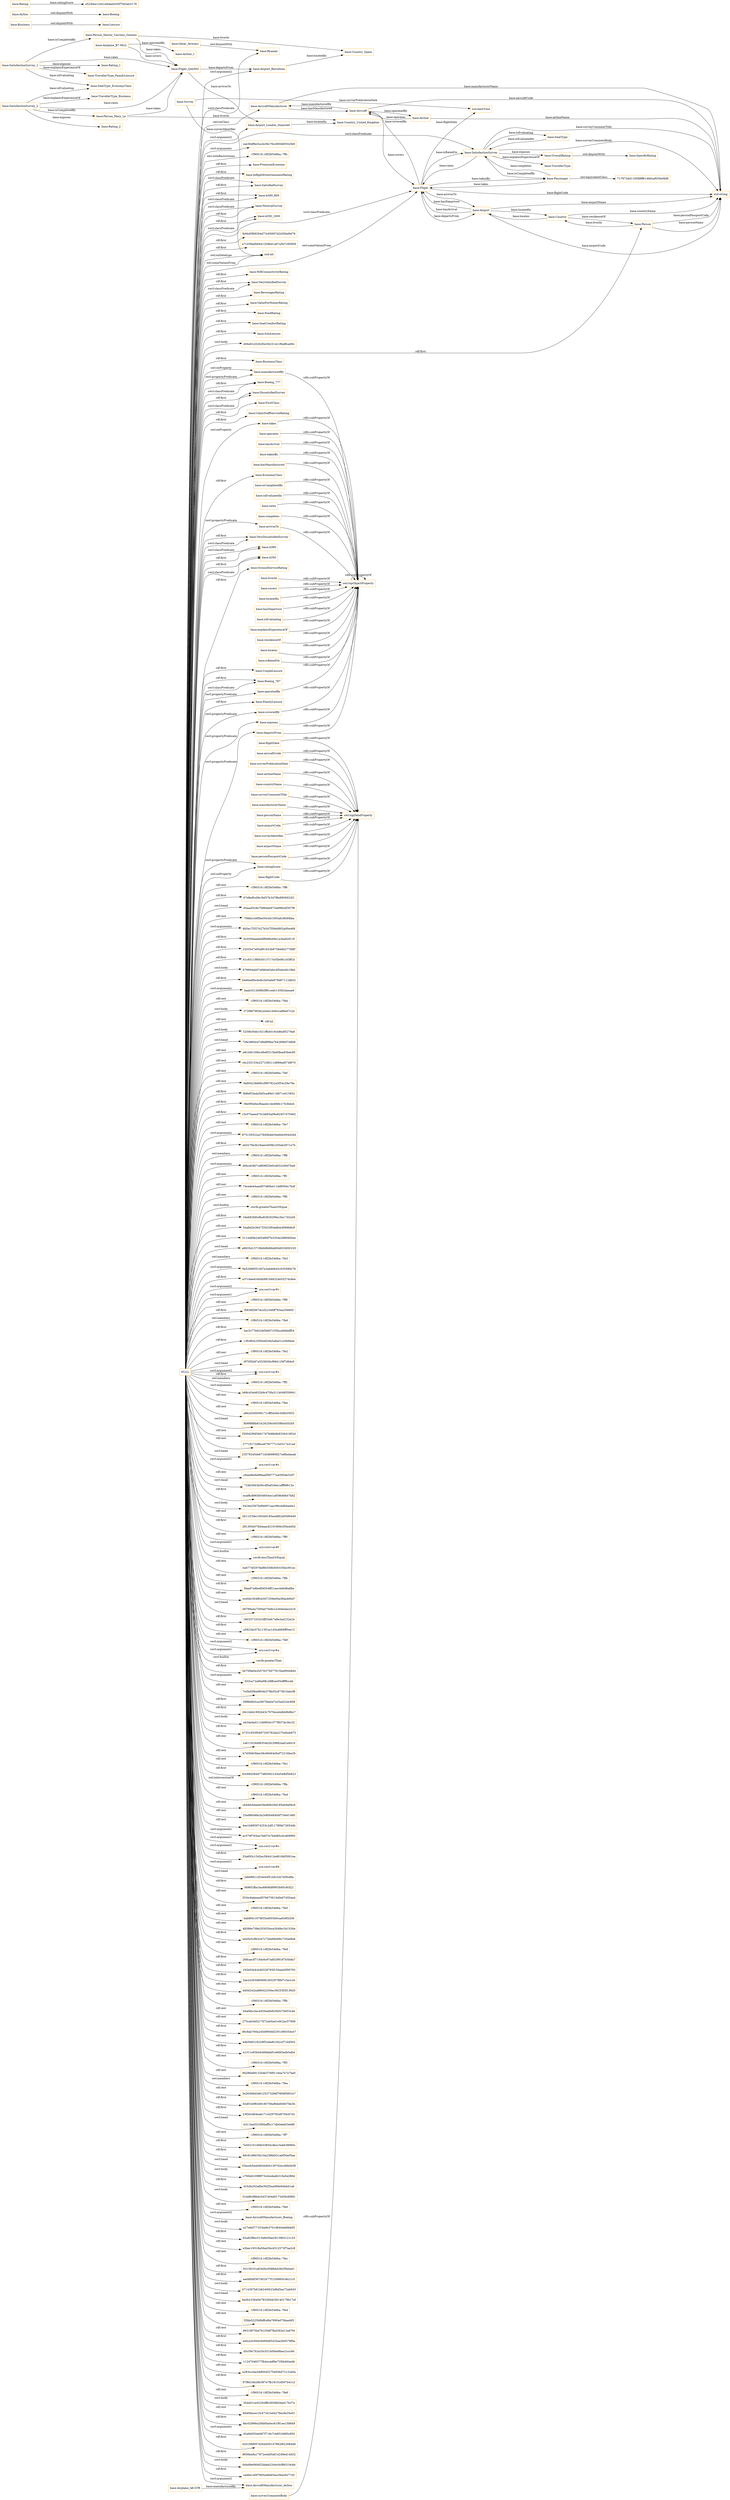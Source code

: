 digraph ar2dtool_diagram { 
rankdir=LR;
size="1501"
node [shape = rectangle, color="orange"]; "base:PremiumEconomy" "base:OverallRating" "base:Business" "base:InflightEntertainmentRating" "base:SatisfiedSurvey" "base:A380_800" "base:NeutralSurvey" "base:Airline" "base:A350_1000" "base:AircraftManufacturer" "base:Aircraft" "base:WifiConnectivityRating" "base:Qatar_Airways" "base:VerySatisfiedSurvey" "base:BeveragesRating" "base:ValueForMoneyRating" "717872dd118588ff6148dcaf030e0b9f" "base:FoodRating" "base:SeatComfortRating" "base:Flight" "base:SoloLeisure" "base:Ryanair" "base:SpecificRating" "base:BusinessClass" "base:Boeing_777" "base:Airbus" "base:DissatisfiedSurvey" "base:FirstClass" "base:SatisfactionSurvey" "base:Survey" "base:Person" "base:TravellerType" "base:Rating" "base:CabinStaffServiceRating" "base:SeatType" "base:EconomyClass" "base:Country" "base:Airport" "base:Passenger" "base:VeryDissatisfiedSurvey" "base:Boeing" "base:A380" "base:A350" "base:Leisure" "base:GroundServiceRating" "base:CoupleLeisure" "base:Boeing_787" "base:FamilyLeisure" ; /*classes style*/
	"base:Airplane_B7-MLG" -> "base:Airline_1" [ label = "base:operatedBy" ];
	"base:Airplane_B7-MLG" -> "base:Flight_QA4563" [ label = "base:covers" ];
	"base:flightCode" -> "owl:topDataProperty" [ label = "rdfs:subPropertyOf" ];
	"base:operates" -> "owl:topObjectProperty" [ label = "rdfs:subPropertyOf" ];
	"base:Airbus" -> "base:Boeing" [ label = "owl:disjointWith" ];
	"base:SatisfactionSurvey_1" -> "base:Person_Nestor_Carreno_Gimeno" [ label = "base:isCompletedBy" ];
	"base:SatisfactionSurvey_1" -> "base:Flight_QA4563" [ label = "base:rates" ];
	"base:SatisfactionSurvey_1" -> "base:SeatType_EconomyClass" [ label = "base:isEvaluating" ];
	"base:SatisfactionSurvey_1" -> "base:Rating_1" [ label = "base:exposes" ];
	"base:SatisfactionSurvey_1" -> "base:TravellerType_FamilyLeisure" [ label = "base:explainsExperienceOf" ];
	"base:surveyCommentBody" -> "owl:topDataProperty" [ label = "rdfs:subPropertyOf" ];
	"base:flightDate" -> "owl:topDataProperty" [ label = "rdfs:subPropertyOf" ];
	"base:operatedBy" -> "owl:topObjectProperty" [ label = "rdfs:subPropertyOf" ];
	"base:Passenger" -> "717872dd118588ff6148dcaf030e0b9f" [ label = "owl:equivalentClass" ];
	"base:hasArrival" -> "owl:topObjectProperty" [ label = "rdfs:subPropertyOf" ];
	"base:takenBy" -> "owl:topObjectProperty" [ label = "rdfs:subPropertyOf" ];
	"base:hasManufactured" -> "owl:topObjectProperty" [ label = "rdfs:subPropertyOf" ];
	"base:ratingScore" -> "owl:topDataProperty" [ label = "rdfs:subPropertyOf" ];
	"base:aircraftCode" -> "owl:topDataProperty" [ label = "rdfs:subPropertyOf" ];
	"base:isCompletedBy" -> "owl:topObjectProperty" [ label = "rdfs:subPropertyOf" ];
	"base:isEvaluatedIn" -> "owl:topObjectProperty" [ label = "rdfs:subPropertyOf" ];
	"base:Qatar_Airways" -> "base:Ryanair" [ label = "owl:disjointWith" ];
	"base:Flight_QA4563" -> "base:Airport_Barcelona" [ label = "base:departsFrom" ];
	"base:Flight_QA4563" -> "base:Airport_London_Stansted" [ label = "base:arrivesTo" ];
	"base:coveredBy" -> "owl:topObjectProperty" [ label = "rdfs:subPropertyOf" ];
	"base:rates" -> "owl:topObjectProperty" [ label = "rdfs:subPropertyOf" ];
	"base:Person_Nestor_Carreno_Gimeno" -> "base:Flight_QA4563" [ label = "base:takes" ];
	"base:Person_Nestor_Carreno_Gimeno" -> "base:Country_Spain" [ label = "base:livesIn" ];
	"base:Airport_London_Stansted" -> "base:Country_United_Kingdom" [ label = "base:locatedIn" ];
	"base:completes" -> "owl:topObjectProperty" [ label = "rdfs:subPropertyOf" ];
	"base:surveyPublicationDate" -> "owl:topDataProperty" [ label = "rdfs:subPropertyOf" ];
	"base:airlineName" -> "owl:topDataProperty" [ label = "rdfs:subPropertyOf" ];
	"base:livesIn" -> "owl:topObjectProperty" [ label = "rdfs:subPropertyOf" ];
	"base:covers" -> "owl:topObjectProperty" [ label = "rdfs:subPropertyOf" ];
	"NULL" -> "758bb1e0f0be50cd41093afc460f4faa" [ label = "rdf:rest" ];
	"NULL" -> "base:exposes" [ label = "swrl:propertyPredicate" ];
	"NULL" -> "4b5ac7f357e27b547f394d902a00a466" [ label = "swrl:arguments" ];
	"NULL" -> "0c3558aaebe8f9bf6e49e1a3ea92813f" [ label = "rdf:first" ];
	"NULL" -> "base:A350" [ label = "rdf:first" ];
	"NULL" -> "2203547a95af81823b8758ddb277fd9f" [ label = "rdf:first" ];
	"NULL" -> "base:CoupleLeisure" [ label = "rdf:first" ];
	"NULL" -> "61c9311f80b5013717e55b08c163ff1b" [ label = "rdf:first" ];
	"NULL" -> "679904ab97afd6de5abc4f5de44b19bb" [ label = "swrl:body" ];
	"NULL" -> "b4e6ad6bcbe6c2b0ade878d67112db52" [ label = "rdf:first" ];
	"NULL" -> "3aab331269fb0ff41eefc14582daeae6" [ label = "swrl:arguments" ];
	"NULL" -> "-1f90516:18f2fe5466a:-7feb" [ label = "rdf:rest" ];
	"NULL" -> "base:departsFrom" [ label = "swrl:propertyPredicate" ];
	"NULL" -> "base:Flight" [ label = "swrl:classPredicate" ];
	"NULL" -> "base:ratingScore" [ label = "owl:onProperty" ];
	"NULL" -> "372f8879f2fa2e5eb16d0cca88e67c2d" [ label = "swrl:body" ];
	"NULL" -> "base:manufacturedBy" [ label = "owl:onProperty" ];
	"NULL" -> "base:Boeing_777" [ label = "rdf:first" ];
	"NULL" -> "rdf:nil" [ label = "rdf:rest" ];
	"NULL" -> "base:EconomyClass" [ label = "rdf:first" ];
	"NULL" -> "5259b50eb1621ffb4019cb8bdf5279a6" [ label = "swrl:body" ];
	"NULL" -> "73fe3860e47d8d8f96a7b4289b97d8b8" [ label = "swrl:head" ];
	"NULL" -> "a9c346109bc48ef0315bd08ae93bdc95" [ label = "rdf:rest" ];
	"NULL" -> "base:takes" [ label = "owl:onProperty" ];
	"NULL" -> "cbc235153e227108211d989ad074f670" [ label = "rdf:rest" ];
	"NULL" -> "-1f90516:18f2fe5466a:-7fef" [ label = "rdf:rest" ];
	"NULL" -> "base:A380" [ label = "swrl:classPredicate" ];
	"NULL" -> "0a90423b86fccf997822a5f54c39e78a" [ label = "rdf:rest" ];
	"NULL" -> "fb8bf53eda5bf3ce89d118871e015952" [ label = "rdf:first" ];
	"NULL" -> "36e9f5e6ecfbaa4e14e4f48c17b3bbcb" [ label = "rdf:first" ];
	"NULL" -> "c3c07baea47d1bb63a06a82457470462" [ label = "rdf:first" ];
	"NULL" -> "-1f90516:18f2fe5466a:-7fe7" [ label = "rdf:rest" ];
	"NULL" -> "875159322a27840bddc5ee6dc004426d" [ label = "swrl:arguments" ];
	"NULL" -> "base:A380" [ label = "rdf:first" ];
	"NULL" -> "ed3279a3b16aee3d5fbc250ab2871a7b" [ label = "rdf:first" ];
	"NULL" -> "-1f90516:18f2fe5466a:-7ff8" [ label = "owl:members" ];
	"NULL" -> "d0bcdc9d7cd808f25b0cd632c00d7be6" [ label = "swrl:arguments" ];
	"NULL" -> "-1f90516:18f2fe5466a:-7ff1" [ label = "rdf:rest" ];
	"NULL" -> "base:FirstClass" [ label = "rdf:first" ];
	"NULL" -> "base:NeutralSurvey" [ label = "rdf:first" ];
	"NULL" -> "base:Airport_Barcelona" [ label = "swrl:argument2" ];
	"NULL" -> "base:Person" [ label = "rdf:first" ];
	"NULL" -> "74cede44aaef07d60b411dd8594c7b4f" [ label = "rdf:rest" ];
	"NULL" -> "base:A380_800" [ label = "swrl:classPredicate" ];
	"NULL" -> "-1f90516:18f2fe5466a:-7ff5" [ label = "rdf:rest" ];
	"NULL" -> "swrlb:greaterThanOrEqual" [ label = "swrl:builtin" ];
	"NULL" -> "16e682fd0cfbe83829299a18a17d2a50" [ label = "rdf:first" ];
	"NULL" -> "54a8d2b364735433f04afb4cf089b8c9" [ label = "rdf:rest" ];
	"NULL" -> "3114469e2465d90f7b3354e29809d5ee" [ label = "rdf:rest" ];
	"NULL" -> "base:AircraftManufacturer" [ label = "owl:onClass" ];
	"NULL" -> "a8935d13719b94fb88dd00d033850193" [ label = "swrl:head" ];
	"NULL" -> "base:SatisfiedSurvey" [ label = "rdf:first" ];
	"NULL" -> "-1f90516:18f2fe5466a:-7fe3" [ label = "owl:members" ];
	"NULL" -> "base:GroundServiceRating" [ label = "rdf:first" ];
	"NULL" -> "6b52689551fd7e2abdd642c035589c78" [ label = "swrl:arguments" ];
	"NULL" -> "base:A350" [ label = "swrl:classPredicate" ];
	"NULL" -> "a37c4eee54d4b981948324e5527dc8ee" [ label = "rdf:first" ];
	"NULL" -> "base:SeatComfortRating" [ label = "rdf:first" ];
	"NULL" -> "urn:swrl:var#r" [ label = "swrl:argument1" ];
	"NULL" -> "-1f90516:18f2fe5466a:-7ff9" [ label = "rdf:rest" ];
	"NULL" -> "xsd:int" [ label = "owl:onDatatype" ];
	"NULL" -> "base:NeutralSurvey" [ label = "swrl:classPredicate" ];
	"NULL" -> "base:Boeing_787" [ label = "rdf:first" ];
	"NULL" -> "f5838f2f67dccf22346ff783ea358805" [ label = "rdf:first" ];
	"NULL" -> "-1f90516:18f2fe5466a:-7fe6" [ label = "owl:members" ];
	"NULL" -> "3ac3c77b62cfe5b607c55bca94bbff54" [ label = "rdf:first" ];
	"NULL" -> "13fc9fcb33f5b4829a5a8a01cc0b9da4" [ label = "rdf:first" ];
	"NULL" -> "-1f90516:18f2fe5466a:-7fe2" [ label = "rdf:rest" ];
	"NULL" -> "base:VerySatisfiedSurvey" [ label = "swrl:classPredicate" ];
	"NULL" -> "0f70f2b87a553fd36cf994129f7d9dc9" [ label = "swrl:head" ];
	"NULL" -> "urn:swrl:var#x" [ label = "rdf:first" ];
	"NULL" -> "-1f90516:18f2fe5466a:-7ff2" [ label = "owl:members" ];
	"NULL" -> "b68c43eb652b9c470fa311b048559941" [ label = "swrl:arguments" ];
	"NULL" -> "-1f90516:18f2fe5466a:-7fee" [ label = "rdf:rest" ];
	"NULL" -> "a9e2d3d5006171cff0dcfdc3d8d35f32" [ label = "rdf:rest" ];
	"NULL" -> "fb99f8f8b81fc26259c0055f8d450265" [ label = "swrl:head" ];
	"NULL" -> "f300d29f456617d76d6b6b832641902d" [ label = "rdf:rest" ];
	"NULL" -> "27719172dfbce67f4777c1b0317a31ad" [ label = "rdf:rest" ];
	"NULL" -> "23579245eb671d3d6980827ed6a4aeab" [ label = "swrl:head" ];
	"NULL" -> "urn:swrl:var#s" [ label = "swrl:argument1" ];
	"NULL" -> "c6ead6e9e9fdaaf5f0777a4595de3297" [ label = "rdf:rest" ];
	"NULL" -> "base:SatisfactionSurvey" [ label = "swrl:classPredicate" ];
	"NULL" -> "724b3943b56c4f0af246a1efff6f612e" [ label = "swrl:head" ];
	"NULL" -> "ecaf8c8965854693ee1a95f6d6847b82" [ label = "rdf:first" ];
	"NULL" -> "0424e2597bdf4697caec98c4d84ae6e1" [ label = "swrl:body" ];
	"NULL" -> "base:DissatisfiedSurvey" [ label = "rdf:first" ];
	"NULL" -> "base:Flight" [ label = "owl:someValuesFrom" ];
	"NULL" -> "base:A380_800" [ label = "rdf:first" ];
	"NULL" -> "base:SoloLeisure" [ label = "rdf:first" ];
	"NULL" -> "2611f156e1003e9185ea4862d0589449" [ label = "rdf:rest" ];
	"NULL" -> "281393e576d4aae42191806cf30a4d5d" [ label = "rdf:first" ];
	"NULL" -> "-1f90516:18f2fe5466a:-7ff0" [ label = "rdf:rest" ];
	"NULL" -> "urn:swrl:var#f" [ label = "swrl:argument1" ];
	"NULL" -> "swrlb:lessThanOrEqual" [ label = "swrl:builtin" ];
	"NULL" -> "ba6774f2978af8b558b500335be391ec" [ label = "rdf:rest" ];
	"NULL" -> "-1f90516:18f2fe5466a:-7ff4" [ label = "rdf:rest" ];
	"NULL" -> "5faa97a8be8f4054ff21aec4e6d8a88a" [ label = "rdf:first" ];
	"NULL" -> "ece0dc364f6cb507259e00a38da466d7" [ label = "rdf:rest" ];
	"NULL" -> "49799a4a7500a070e6cc23d4edae2a16" [ label = "swrl:head" ];
	"NULL" -> "urn:swrl:var#r" [ label = "swrl:argument2" ];
	"NULL" -> "1803371033c5ff33efc7a8e3ad152a1b" [ label = "rdf:first" ];
	"NULL" -> "a5823dc57b113f1ac145a4666ff5ee13" [ label = "rdf:first" ];
	"NULL" -> "-1f90516:18f2fe5466a:-7fdf" [ label = "rdf:rest" ];
	"NULL" -> "urn:swrl:var#a" [ label = "swrl:argument1" ];
	"NULL" -> "swrlb:greaterThan" [ label = "swrl:builtin" ];
	"NULL" -> "5e75fde0a2b576375877815ba900e8d4" [ label = "rdf:first" ];
	"NULL" -> "033ca72a66a98c28ffcee05efff8cceb" [ label = "swrl:arguments" ];
	"NULL" -> "7e5bd5f6a8804b378b55c873810abcf8" [ label = "rdf:rest" ];
	"NULL" -> "base:InflightEntertainmentRating" [ label = "rdf:first" ];
	"NULL" -> "39f8b6b5ca2907fda0d7e25ed22dc808" [ label = "rdf:first" ];
	"NULL" -> "26c1bd41892b43c7970ece4dbb9b8bc7" [ label = "rdf:first" ];
	"NULL" -> "base:VerySatisfiedSurvey" [ label = "rdf:first" ];
	"NULL" -> "eb34eda011346f93e1f77f837dc3bc32" [ label = "swrl:body" ];
	"NULL" -> "47251655f0487250782da227b40eb875" [ label = "rdf:first" ];
	"NULL" -> "1a611916d98354b2fc29882aaf1a9416" [ label = "rdf:rest" ];
	"NULL" -> "b7d3f463bbe38c68464d5ef72216be29" [ label = "rdf:rest" ];
	"NULL" -> "-1f90516:18f2fe5466a:-7fe1" [ label = "rdf:rest" ];
	"NULL" -> "base:BeveragesRating" [ label = "rdf:first" ];
	"NULL" -> "base:FamilyLeisure" [ label = "rdf:first" ];
	"NULL" -> "63c66d384d77d850621d3a54dbf5e823" [ label = "rdf:first" ];
	"NULL" -> "-1f90516:18f2fe5466a:-7ffa" [ label = "owl:intersectionOf" ];
	"NULL" -> "-1f90516:18f2fe5466a:-7fed" [ label = "rdf:rest" ];
	"NULL" -> "cb44fa5daeb03be89b29d185eb9a06c6" [ label = "rdf:rest" ];
	"NULL" -> "25a98b48fa3a2480b484b0f754ef1480" [ label = "rdf:rest" ];
	"NULL" -> "4ee1b895974253c2df1178f4b726544b" [ label = "rdf:rest" ];
	"NULL" -> "ec579f783ea7e607e76dd85c0c469995" [ label = "swrl:arguments" ];
	"NULL" -> "base:Boeing_777" [ label = "swrl:classPredicate" ];
	"NULL" -> "urn:swrl:var#o" [ label = "swrl:argument2" ];
	"NULL" -> "base:Airport_London_Stansted" [ label = "swrl:argument2" ];
	"NULL" -> "33a693c15d2ec584412ed616bf3001ea" [ label = "rdf:first" ];
	"NULL" -> "urn:swrl:var#b" [ label = "swrl:argument1" ];
	"NULL" -> "2eb68fc1cf24e44f51bfc2cb7d5fcd8a" [ label = "swrl:head" ];
	"NULL" -> "f496f1ffac3ac6808df9903b95c8cf22" [ label = "rdf:first" ];
	"NULL" -> "f334c6abeaed976675915d0e07455aa4" [ label = "rdf:rest" ];
	"NULL" -> "-1f90516:18f2fe5466a:-7fe5" [ label = "rdf:rest" ];
	"NULL" -> "babf60c1678f35ed955b0caefc8f2d36" [ label = "rdf:rest" ];
	"NULL" -> "48386e708e203035ece264fec341530e" [ label = "rdf:rest" ];
	"NULL" -> "xsd:int" [ label = "owl:someValuesFrom" ];
	"NULL" -> "a445e5c8b2cb7c72be68d08c735ae8e6" [ label = "rdf:first" ];
	"NULL" -> "-1f90516:18f2fe5466a:-7fe9" [ label = "rdf:rest" ];
	"NULL" -> "268cae3f710dc6c97ad0299187b5b8a7" [ label = "rdf:first" ];
	"NULL" -> "192b03e4cb49328793f150ada5f09793" [ label = "rdf:first" ];
	"NULL" -> "3ae2e263d8060fc3d32978807c3ecc2e" [ label = "rdf:first" ];
	"NULL" -> "d40d242ea88042250ec36253f3f13920" [ label = "rdf:rest" ];
	"NULL" -> "urn:swrl:var#x" [ label = "swrl:argument2" ];
	"NULL" -> "-1f90516:18f2fe5466a:-7ffb" [ label = "rdf:rest" ];
	"NULL" -> "base:manufacturedBy" [ label = "swrl:propertyPredicate" ];
	"NULL" -> "b4af4bc3ac4455ee6e9c5b027b653c4e" [ label = "rdf:rest" ];
	"NULL" -> "275cab3e0217672ab5a41e9c2ac57906" [ label = "rdf:rest" ];
	"NULL" -> "base:WifiConnectivityRating" [ label = "rdf:first" ];
	"NULL" -> "d6c8ab760a245d900dd2301d9035dce7" [ label = "rdf:first" ];
	"NULL" -> "4db568318229f52ded6192ccf71bd502" [ label = "rdf:rest" ];
	"NULL" -> "e1311e93b444f4fabbf1e6665a4b5db4" [ label = "rdf:first" ];
	"NULL" -> "-1f90516:18f2fe5466a:-7ff3" [ label = "rdf:rest" ];
	"NULL" -> "urn:swrl:var#a" [ label = "swrl:argument2" ];
	"NULL" -> "9d286a681320ab376f9116aa7e7e7ba0" [ label = "rdf:rest" ];
	"NULL" -> "-1f90516:18f2fe5466a:-7fea" [ label = "owl:members" ];
	"NULL" -> "3e26366d3d6125373286f7806f5891b7" [ label = "rdf:rest" ];
	"NULL" -> "base:BusinessClass" [ label = "rdf:first" ];
	"NULL" -> "02df1b0f83d9185706af6de65607bb3b" [ label = "rdf:first" ];
	"NULL" -> "23f26cdb4eabc71cb29792e8704cb7d1" [ label = "rdf:first" ];
	"NULL" -> "b311be0523f56aff5c17db0de603e68f" [ label = "swrl:head" ];
	"NULL" -> "base:CabinStaffServiceRating" [ label = "rdf:first" ];
	"NULL" -> "urn:swrl:var#o" [ label = "swrl:argument1" ];
	"NULL" -> "-1f90516:18f2fe5466a:-7ff7" [ label = "rdf:rest" ];
	"NULL" -> "base:PremiumEconomy" [ label = "rdf:first" ];
	"NULL" -> "7e5021014f4b53854cdbcc3ab638960c" [ label = "rdf:first" ];
	"NULL" -> "66c91d6635b16a238fa931abf50a05ae" [ label = "rdf:first" ];
	"NULL" -> "base:arrivesTo" [ label = "swrl:propertyPredicate" ];
	"NULL" -> "03eceb5a4d4644d041307d2ec46b0e58" [ label = "swrl:head" ];
	"NULL" -> "c760dd109f8f73cdcedadb319a5e286d" [ label = "swrl:body" ];
	"NULL" -> "d1fcfa292afbb392f3ea069e94bbd1a6" [ label = "rdf:first" ];
	"NULL" -> "base:ratingScore" [ label = "swrl:propertyPredicate" ];
	"NULL" -> "base:A350_1000" [ label = "swrl:classPredicate" ];
	"NULL" -> "31dd8c98bdc5437a04d0173459cfd991" [ label = "swrl:body" ];
	"NULL" -> "-1f90516:18f2fe5466a:-7fe0" [ label = "rdf:rest" ];
	"NULL" -> "base:AircraftManufacturer_Airbus" [ label = "swrl:argument2" ];
	"NULL" -> "base:AircraftManufacturer_Boeing" [ label = "swrl:argument2" ];
	"NULL" -> "base:VeryDissatisfiedSurvey" [ label = "rdf:first" ];
	"NULL" -> "a27efa0771f16a9e3701d640ab68def3" [ label = "swrl:body" ];
	"NULL" -> "92a82f8bc51548e5fae2913963121c33" [ label = "rdf:first" ];
	"NULL" -> "e3bec19318a56a43bc4512573f7aa2c8" [ label = "rdf:rest" ];
	"NULL" -> "-1f90516:18f2fe5466a:-7fec" [ label = "rdf:rest" ];
	"NULL" -> "831591f1a82b0bcf38fbbd382f5b0ad1" [ label = "rdf:first" ];
	"NULL" -> "aad4fd4f367d02477f1256865c4b21c5" [ label = "rdf:first" ];
	"NULL" -> "base:A350_1000" [ label = "rdf:first" ];
	"NULL" -> "4714397b91b8240f423d8d5ea72ab043" [ label = "swrl:body" ];
	"NULL" -> "6a5b233640b783260dc58140179b17ef" [ label = "swrl:head" ];
	"NULL" -> "-1f90516:18f2fe5466a:-7fe4" [ label = "rdf:rest" ];
	"NULL" -> "f2fda5225b9bffcd8a7890a07fdaa465" [ label = "rdf:rest" ];
	"NULL" -> "8931f875bd761056f7fbd392d13a67f4" [ label = "rdf:rest" ];
	"NULL" -> "ee0ca3c00dc9499485435aa3b9378fbe" [ label = "rdf:first" ];
	"NULL" -> "base:coveredBy" [ label = "swrl:propertyPredicate" ];
	"NULL" -> "d5c59c7b2e20c551b0f4e9faec2ccc9d" [ label = "rdf:first" ];
	"NULL" -> "11247048377fb4ecadf6e735fe464adb" [ label = "rdf:first" ];
	"NULL" -> "a283cccba3dd0045275e936d72122e0a" [ label = "rdf:rest" ];
	"NULL" -> "base:ValueForMoneyRating" [ label = "rdf:first" ];
	"NULL" -> "97f8d18e28b387e7fb1815cd007b41c2" [ label = "rdf:first" ];
	"NULL" -> "-1f90516:18f2fe5466a:-7fe8" [ label = "rdf:rest" ];
	"NULL" -> "35d401ce02292fffc565882bed17b37e" [ label = "swrl:body" ];
	"NULL" -> "80d09acec1fc47341bd4276ec9e35e01" [ label = "rdf:rest" ];
	"NULL" -> "base:Boeing_787" [ label = "swrl:classPredicate" ];
	"NULL" -> "6bc02996e20fd00a0ec61f91ee158849" [ label = "rdf:first" ];
	"NULL" -> "d2afdd55da087f718c7cb6f1b985c950" [ label = "swrl:arguments" ];
	"NULL" -> "420168f097d264d59147862f622684d6" [ label = "rdf:first" ];
	"NULL" -> "base:DissatisfiedSurvey" [ label = "swrl:classPredicate" ];
	"NULL" -> "9656ba9a17872e4a95af14249ed14d32" [ label = "rdf:first" ];
	"NULL" -> "base:VeryDissatisfiedSurvey" [ label = "swrl:classPredicate" ];
	"NULL" -> "0d4d9e690d52bbeb2344c0cf86319cbb" [ label = "swrl:body" ];
	"NULL" -> "base:operatedBy" [ label = "swrl:propertyPredicate" ];
	"NULL" -> "ca46a140f7965a49e65eccf4ac647745" [ label = "rdf:first" ];
	"NULL" -> "cae36df6e3ca3e36c76cc800d65543b9" [ label = "swrl:arguments" ];
	"NULL" -> "-1f90516:18f2fe5466a:-7ffc" [ label = "owl:withRestrictions" ];
	"NULL" -> "fe94d5f69294d73c65697d2d30bd9476" [ label = "rdf:first" ];
	"NULL" -> "a71038a6b944120dbd1a67a5b7c95858" [ label = "rdf:first" ];
	"NULL" -> "d06e91d3262f4c562314c1f6af8ca90c" [ label = "swrl:body" ];
	"NULL" -> "-1f90516:18f2fe5466a:-7ff6" [ label = "rdf:rest" ];
	"NULL" -> "67d8ef0c09c3bf37b347f6e8956922f1" [ label = "rdf:first" ];
	"NULL" -> "base:Ryanair" [ label = "swrl:classPredicate" ];
	"NULL" -> "45aaaf3c9e7088dde973a896b4f307f8" [ label = "swrl:head" ];
	"NULL" -> "base:SatisfiedSurvey" [ label = "swrl:classPredicate" ];
	"NULL" -> "base:FoodRating" [ label = "rdf:first" ];
	"base:Business" -> "base:Leisure" [ label = "owl:disjointWith" ];
	"base:locatedIn" -> "owl:topObjectProperty" [ label = "rdfs:subPropertyOf" ];
	"base:countryName" -> "owl:topDataProperty" [ label = "rdfs:subPropertyOf" ];
	"base:hasDeparture" -> "owl:topObjectProperty" [ label = "rdfs:subPropertyOf" ];
	"base:surveyCommentTitle" -> "owl:topDataProperty" [ label = "rdfs:subPropertyOf" ];
	"owl:topObjectProperty" -> "owl:topObjectProperty" [ label = "rdfs:subPropertyOf" ];
	"base:isEvaluating" -> "owl:topObjectProperty" [ label = "rdfs:subPropertyOf" ];
	"base:explainsExperienceOf" -> "owl:topObjectProperty" [ label = "rdfs:subPropertyOf" ];
	"base:departsFrom" -> "owl:topObjectProperty" [ label = "rdfs:subPropertyOf" ];
	"base:manufacturerName" -> "owl:topDataProperty" [ label = "rdfs:subPropertyOf" ];
	"base:OverallRating" -> "base:SpecificRating" [ label = "owl:disjointWith" ];
	"base:personName" -> "owl:topDataProperty" [ label = "rdfs:subPropertyOf" ];
	"base:airportCode" -> "owl:topDataProperty" [ label = "rdfs:subPropertyOf" ];
	"base:residenceOf" -> "owl:topObjectProperty" [ label = "rdfs:subPropertyOf" ];
	"base:Airplane_A8-GTR" -> "base:AircraftManufacturer_Airbus" [ label = "base:manufacturedBy" ];
	"base:exposes" -> "owl:topObjectProperty" [ label = "rdfs:subPropertyOf" ];
	"base:arrivesTo" -> "owl:topObjectProperty" [ label = "rdfs:subPropertyOf" ];
	"base:Person_Mary_Le" -> "base:Flight_QA4563" [ label = "base:takes" ];
	"base:Person_Mary_Le" -> "base:Country_United_Kingdom" [ label = "base:livesIn" ];
	"base:surveyIdentifier" -> "owl:topDataProperty" [ label = "rdfs:subPropertyOf" ];
	"base:locates" -> "owl:topObjectProperty" [ label = "rdfs:subPropertyOf" ];
	"base:manufacturedBy" -> "owl:topObjectProperty" [ label = "rdfs:subPropertyOf" ];
	"base:SatisfactionSurvey_2" -> "base:TravellerType_Business" [ label = "base:explainsExperienceOf" ];
	"base:SatisfactionSurvey_2" -> "base:Flight_QA4563" [ label = "base:rates" ];
	"base:SatisfactionSurvey_2" -> "base:Rating_2" [ label = "base:exposes" ];
	"base:SatisfactionSurvey_2" -> "base:SeatType_EconomyClass" [ label = "base:isEvaluating" ];
	"base:SatisfactionSurvey_2" -> "base:Person_Mary_Le" [ label = "base:isCompletedBy" ];
	"base:Airport_Barcelona" -> "base:Country_Spain" [ label = "base:locatedIn" ];
	"base:takes" -> "owl:topObjectProperty" [ label = "rdfs:subPropertyOf" ];
	"base:airportName" -> "owl:topDataProperty" [ label = "rdfs:subPropertyOf" ];
	"base:isRatedOn" -> "owl:topObjectProperty" [ label = "rdfs:subPropertyOf" ];
	"base:personPassportCode" -> "owl:topDataProperty" [ label = "rdfs:subPropertyOf" ];
	"base:SeatType" -> "base:SatisfactionSurvey" [ label = "base:isEvaluatedIn" ];
	"base:AircraftManufacturer" -> "base:Aircraft" [ label = "base:hasManufactured" ];
	"base:Aircraft" -> "base:Flight" [ label = "base:covers" ];
	"base:Airline" -> "xsd:string" [ label = "base:airlineName" ];
	"base:Airport" -> "base:Flight" [ label = "base:hasDeparture" ];
	"base:Airport" -> "xsd:string" [ label = "base:airportName" ];
	"base:Country" -> "xsd:string" [ label = "base:countryName" ];
	"base:Passenger" -> "base:Flight" [ label = "base:takes" ];
	"base:Flight" -> "base:Passenger" [ label = "base:takenBy" ];
	"base:Person" -> "xsd:string" [ label = "base:personName" ];
	"base:Flight" -> "base:SatisfactionSurvey" [ label = "base:isRatedOn" ];
	"base:AircraftManufacturer" -> "xsd:string" [ label = "base:manufacturerName" ];
	"base:SatisfactionSurvey" -> "xsd:string" [ label = "base:surveyCommentTitle" ];
	"base:Airport" -> "base:Country" [ label = "base:locatedIn" ];
	"base:Aircraft" -> "xsd:string" [ label = "base:aircraftCode" ];
	"base:Flight" -> "base:Airport" [ label = "base:departsFrom" ];
	"base:Person" -> "xsd:string" [ label = "base:personPassportCode" ];
	"base:Flight" -> "xsd:string" [ label = "base:flightCode" ];
	"base:Passenger" -> "base:SatisfactionSurvey" [ label = "base:completes" ];
	"base:Flight" -> "xsd:dateTime" [ label = "base:flightDate" ];
	"base:SatisfactionSurvey" -> "base:SeatType" [ label = "base:isEvaluating" ];
	"base:Airport" -> "base:Flight" [ label = "base:hasArrival" ];
	"base:SatisfactionSurvey" -> "base:Passenger" [ label = "base:isCompletedBy" ];
	"base:Survey" -> "xsd:int" [ label = "base:surveyIdentifier" ];
	"base:Airport" -> "xsd:string" [ label = "base:airportCode" ];
	"base:SatisfactionSurvey" -> "base:OverallRating" [ label = "base:exposes" ];
	"base:Aircraft" -> "base:AircraftManufacturer" [ label = "base:manufacturedBy" ];
	"base:Aircraft" -> "base:Airline" [ label = "base:operatedBy" ];
	"base:Flight" -> "base:Airport" [ label = "base:arrivesTo" ];
	"base:Rating" -> "a524fea12e41dddae0c05f7fd3ab3176" [ label = "base:ratingScore" ];
	"base:Person" -> "base:Country" [ label = "base:livesIn" ];
	"base:SatisfactionSurvey" -> "base:Flight" [ label = "base:rates" ];
	"base:Country" -> "base:Airport" [ label = "base:locates" ];
	"base:SatisfactionSurvey" -> "xsd:string" [ label = "base:surveyCommentBody" ];
	"base:Flight" -> "base:Aircraft" [ label = "base:coveredBy" ];
	"base:Survey" -> "xsd:dateTime" [ label = "base:surveyPublicationDate" ];
	"base:SatisfactionSurvey" -> "base:TravellerType" [ label = "base:explainsExperienceOf" ];
	"base:Airline" -> "base:Aircraft" [ label = "base:operates" ];
	"base:Country" -> "base:Person" [ label = "base:residenceOf" ];

}
